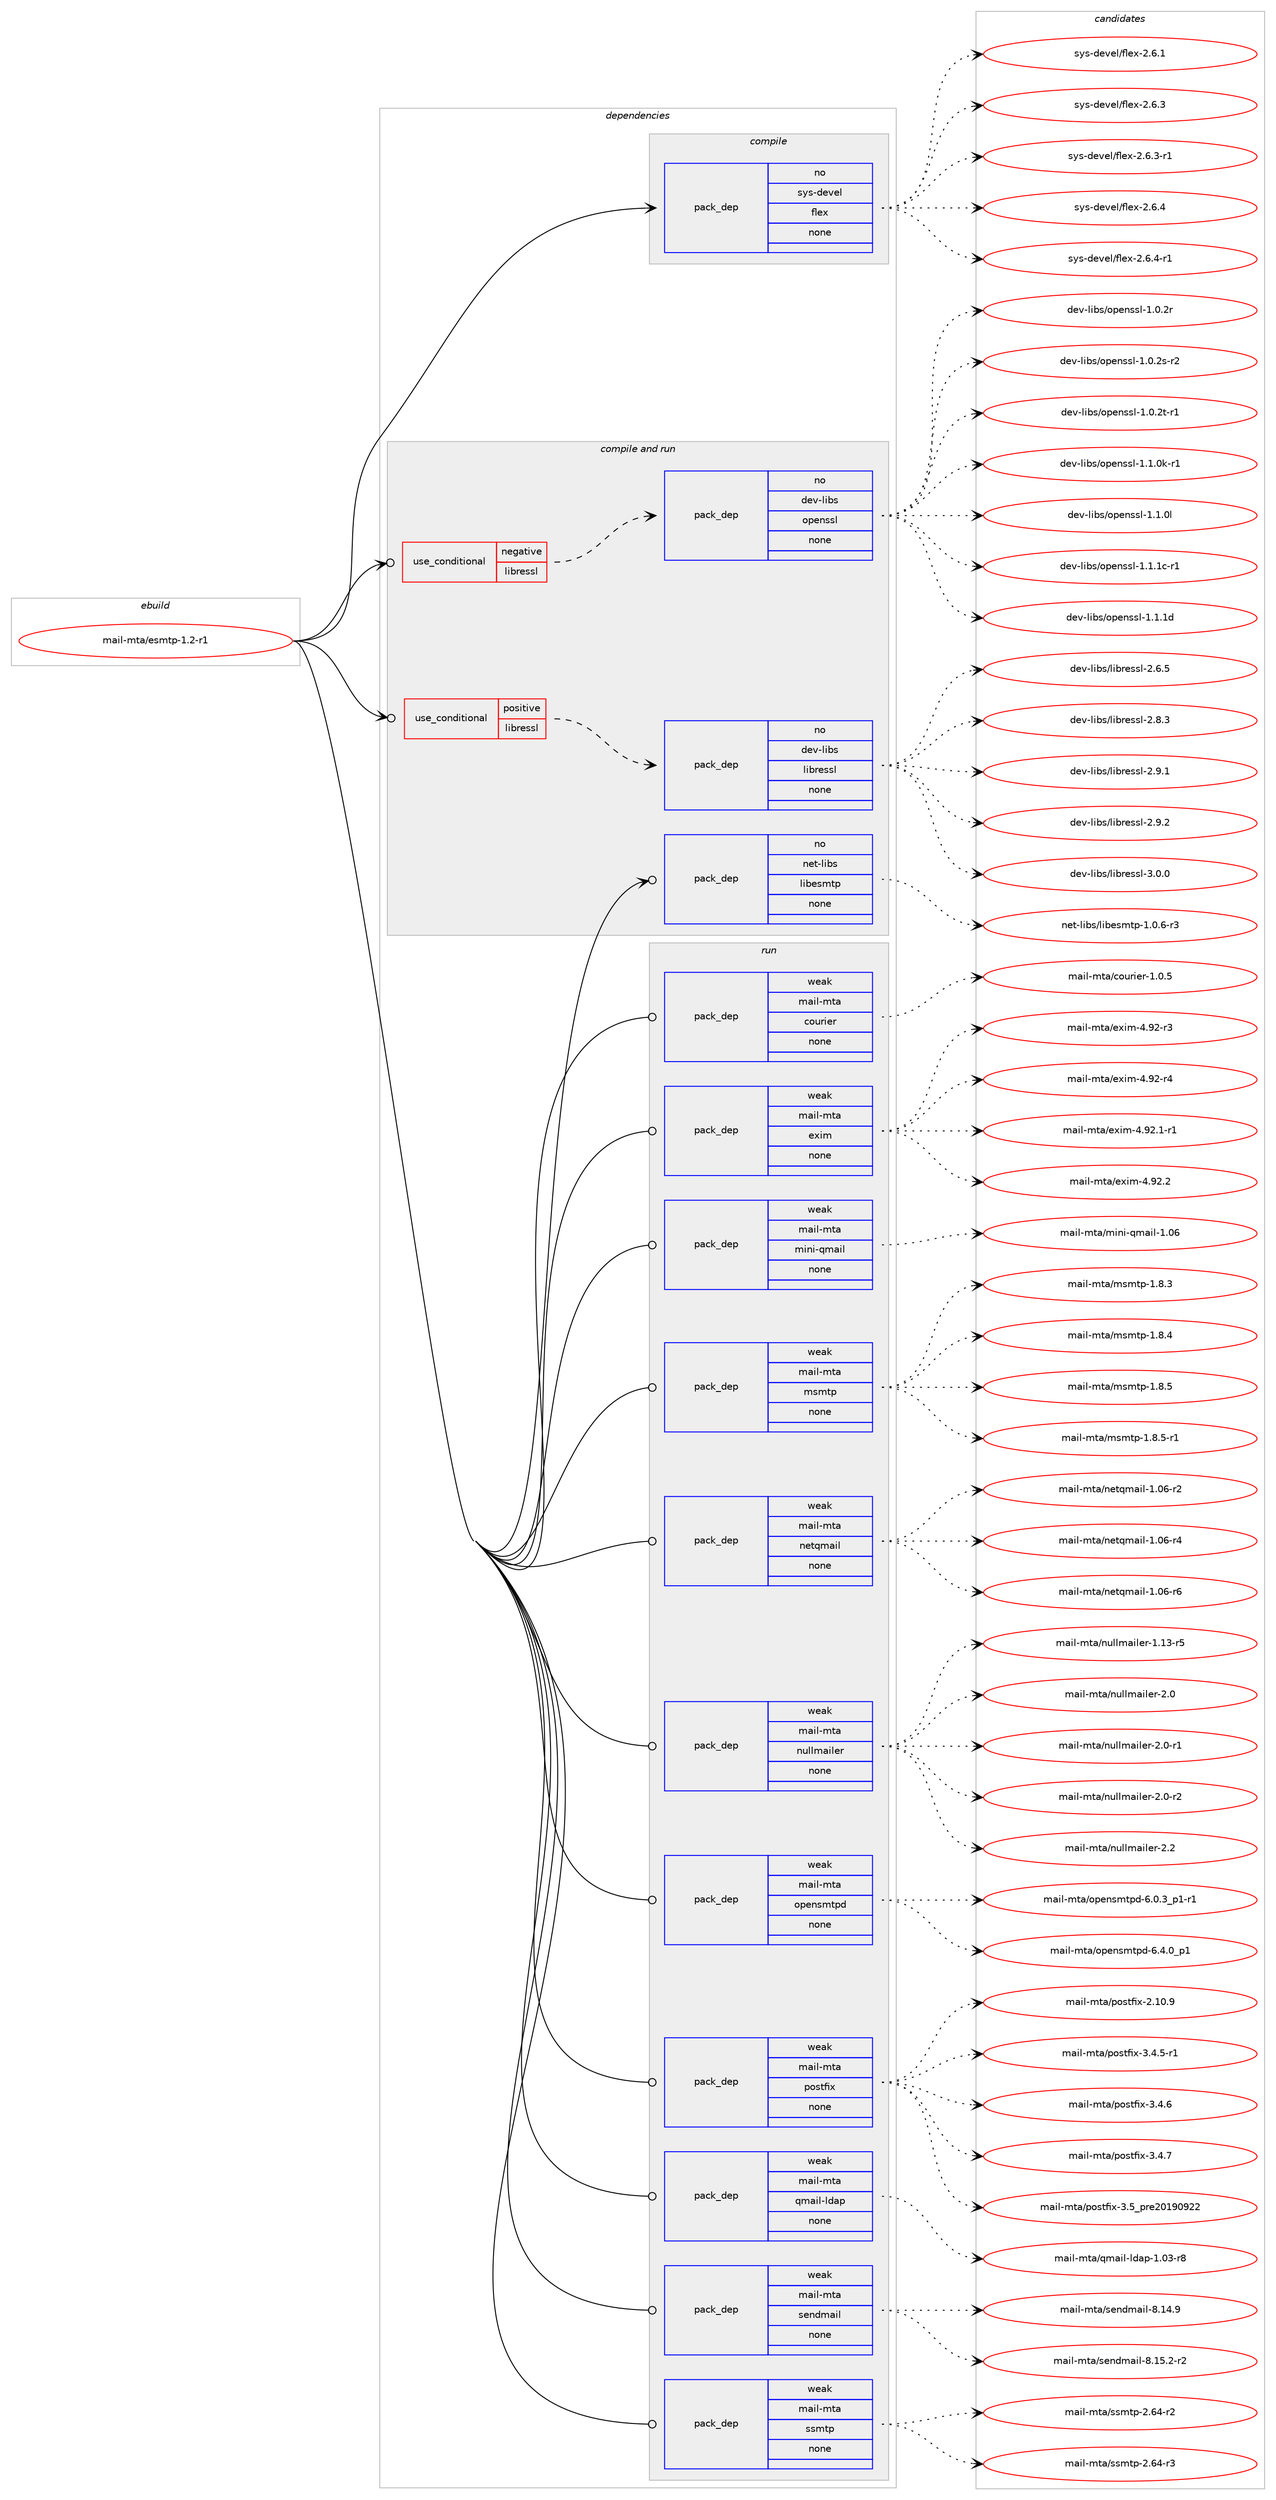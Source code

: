 digraph prolog {

# *************
# Graph options
# *************

newrank=true;
concentrate=true;
compound=true;
graph [rankdir=LR,fontname=Helvetica,fontsize=10,ranksep=1.5];#, ranksep=2.5, nodesep=0.2];
edge  [arrowhead=vee];
node  [fontname=Helvetica,fontsize=10];

# **********
# The ebuild
# **********

subgraph cluster_leftcol {
color=gray;
rank=same;
label=<<i>ebuild</i>>;
id [label="mail-mta/esmtp-1.2-r1", color=red, width=4, href="../mail-mta/esmtp-1.2-r1.svg"];
}

# ****************
# The dependencies
# ****************

subgraph cluster_midcol {
color=gray;
label=<<i>dependencies</i>>;
subgraph cluster_compile {
fillcolor="#eeeeee";
style=filled;
label=<<i>compile</i>>;
subgraph pack222 {
dependency231 [label=<<TABLE BORDER="0" CELLBORDER="1" CELLSPACING="0" CELLPADDING="4" WIDTH="220"><TR><TD ROWSPAN="6" CELLPADDING="30">pack_dep</TD></TR><TR><TD WIDTH="110">no</TD></TR><TR><TD>sys-devel</TD></TR><TR><TD>flex</TD></TR><TR><TD>none</TD></TR><TR><TD></TD></TR></TABLE>>, shape=none, color=blue];
}
id:e -> dependency231:w [weight=20,style="solid",arrowhead="vee"];
}
subgraph cluster_compileandrun {
fillcolor="#eeeeee";
style=filled;
label=<<i>compile and run</i>>;
subgraph cond9 {
dependency232 [label=<<TABLE BORDER="0" CELLBORDER="1" CELLSPACING="0" CELLPADDING="4"><TR><TD ROWSPAN="3" CELLPADDING="10">use_conditional</TD></TR><TR><TD>negative</TD></TR><TR><TD>libressl</TD></TR></TABLE>>, shape=none, color=red];
subgraph pack223 {
dependency233 [label=<<TABLE BORDER="0" CELLBORDER="1" CELLSPACING="0" CELLPADDING="4" WIDTH="220"><TR><TD ROWSPAN="6" CELLPADDING="30">pack_dep</TD></TR><TR><TD WIDTH="110">no</TD></TR><TR><TD>dev-libs</TD></TR><TR><TD>openssl</TD></TR><TR><TD>none</TD></TR><TR><TD></TD></TR></TABLE>>, shape=none, color=blue];
}
dependency232:e -> dependency233:w [weight=20,style="dashed",arrowhead="vee"];
}
id:e -> dependency232:w [weight=20,style="solid",arrowhead="odotvee"];
subgraph cond10 {
dependency234 [label=<<TABLE BORDER="0" CELLBORDER="1" CELLSPACING="0" CELLPADDING="4"><TR><TD ROWSPAN="3" CELLPADDING="10">use_conditional</TD></TR><TR><TD>positive</TD></TR><TR><TD>libressl</TD></TR></TABLE>>, shape=none, color=red];
subgraph pack224 {
dependency235 [label=<<TABLE BORDER="0" CELLBORDER="1" CELLSPACING="0" CELLPADDING="4" WIDTH="220"><TR><TD ROWSPAN="6" CELLPADDING="30">pack_dep</TD></TR><TR><TD WIDTH="110">no</TD></TR><TR><TD>dev-libs</TD></TR><TR><TD>libressl</TD></TR><TR><TD>none</TD></TR><TR><TD></TD></TR></TABLE>>, shape=none, color=blue];
}
dependency234:e -> dependency235:w [weight=20,style="dashed",arrowhead="vee"];
}
id:e -> dependency234:w [weight=20,style="solid",arrowhead="odotvee"];
subgraph pack225 {
dependency236 [label=<<TABLE BORDER="0" CELLBORDER="1" CELLSPACING="0" CELLPADDING="4" WIDTH="220"><TR><TD ROWSPAN="6" CELLPADDING="30">pack_dep</TD></TR><TR><TD WIDTH="110">no</TD></TR><TR><TD>net-libs</TD></TR><TR><TD>libesmtp</TD></TR><TR><TD>none</TD></TR><TR><TD></TD></TR></TABLE>>, shape=none, color=blue];
}
id:e -> dependency236:w [weight=20,style="solid",arrowhead="odotvee"];
}
subgraph cluster_run {
fillcolor="#eeeeee";
style=filled;
label=<<i>run</i>>;
subgraph pack226 {
dependency237 [label=<<TABLE BORDER="0" CELLBORDER="1" CELLSPACING="0" CELLPADDING="4" WIDTH="220"><TR><TD ROWSPAN="6" CELLPADDING="30">pack_dep</TD></TR><TR><TD WIDTH="110">weak</TD></TR><TR><TD>mail-mta</TD></TR><TR><TD>courier</TD></TR><TR><TD>none</TD></TR><TR><TD></TD></TR></TABLE>>, shape=none, color=blue];
}
id:e -> dependency237:w [weight=20,style="solid",arrowhead="odot"];
subgraph pack227 {
dependency238 [label=<<TABLE BORDER="0" CELLBORDER="1" CELLSPACING="0" CELLPADDING="4" WIDTH="220"><TR><TD ROWSPAN="6" CELLPADDING="30">pack_dep</TD></TR><TR><TD WIDTH="110">weak</TD></TR><TR><TD>mail-mta</TD></TR><TR><TD>exim</TD></TR><TR><TD>none</TD></TR><TR><TD></TD></TR></TABLE>>, shape=none, color=blue];
}
id:e -> dependency238:w [weight=20,style="solid",arrowhead="odot"];
subgraph pack228 {
dependency239 [label=<<TABLE BORDER="0" CELLBORDER="1" CELLSPACING="0" CELLPADDING="4" WIDTH="220"><TR><TD ROWSPAN="6" CELLPADDING="30">pack_dep</TD></TR><TR><TD WIDTH="110">weak</TD></TR><TR><TD>mail-mta</TD></TR><TR><TD>mini-qmail</TD></TR><TR><TD>none</TD></TR><TR><TD></TD></TR></TABLE>>, shape=none, color=blue];
}
id:e -> dependency239:w [weight=20,style="solid",arrowhead="odot"];
subgraph pack229 {
dependency240 [label=<<TABLE BORDER="0" CELLBORDER="1" CELLSPACING="0" CELLPADDING="4" WIDTH="220"><TR><TD ROWSPAN="6" CELLPADDING="30">pack_dep</TD></TR><TR><TD WIDTH="110">weak</TD></TR><TR><TD>mail-mta</TD></TR><TR><TD>msmtp</TD></TR><TR><TD>none</TD></TR><TR><TD></TD></TR></TABLE>>, shape=none, color=blue];
}
id:e -> dependency240:w [weight=20,style="solid",arrowhead="odot"];
subgraph pack230 {
dependency241 [label=<<TABLE BORDER="0" CELLBORDER="1" CELLSPACING="0" CELLPADDING="4" WIDTH="220"><TR><TD ROWSPAN="6" CELLPADDING="30">pack_dep</TD></TR><TR><TD WIDTH="110">weak</TD></TR><TR><TD>mail-mta</TD></TR><TR><TD>netqmail</TD></TR><TR><TD>none</TD></TR><TR><TD></TD></TR></TABLE>>, shape=none, color=blue];
}
id:e -> dependency241:w [weight=20,style="solid",arrowhead="odot"];
subgraph pack231 {
dependency242 [label=<<TABLE BORDER="0" CELLBORDER="1" CELLSPACING="0" CELLPADDING="4" WIDTH="220"><TR><TD ROWSPAN="6" CELLPADDING="30">pack_dep</TD></TR><TR><TD WIDTH="110">weak</TD></TR><TR><TD>mail-mta</TD></TR><TR><TD>nullmailer</TD></TR><TR><TD>none</TD></TR><TR><TD></TD></TR></TABLE>>, shape=none, color=blue];
}
id:e -> dependency242:w [weight=20,style="solid",arrowhead="odot"];
subgraph pack232 {
dependency243 [label=<<TABLE BORDER="0" CELLBORDER="1" CELLSPACING="0" CELLPADDING="4" WIDTH="220"><TR><TD ROWSPAN="6" CELLPADDING="30">pack_dep</TD></TR><TR><TD WIDTH="110">weak</TD></TR><TR><TD>mail-mta</TD></TR><TR><TD>opensmtpd</TD></TR><TR><TD>none</TD></TR><TR><TD></TD></TR></TABLE>>, shape=none, color=blue];
}
id:e -> dependency243:w [weight=20,style="solid",arrowhead="odot"];
subgraph pack233 {
dependency244 [label=<<TABLE BORDER="0" CELLBORDER="1" CELLSPACING="0" CELLPADDING="4" WIDTH="220"><TR><TD ROWSPAN="6" CELLPADDING="30">pack_dep</TD></TR><TR><TD WIDTH="110">weak</TD></TR><TR><TD>mail-mta</TD></TR><TR><TD>postfix</TD></TR><TR><TD>none</TD></TR><TR><TD></TD></TR></TABLE>>, shape=none, color=blue];
}
id:e -> dependency244:w [weight=20,style="solid",arrowhead="odot"];
subgraph pack234 {
dependency245 [label=<<TABLE BORDER="0" CELLBORDER="1" CELLSPACING="0" CELLPADDING="4" WIDTH="220"><TR><TD ROWSPAN="6" CELLPADDING="30">pack_dep</TD></TR><TR><TD WIDTH="110">weak</TD></TR><TR><TD>mail-mta</TD></TR><TR><TD>qmail-ldap</TD></TR><TR><TD>none</TD></TR><TR><TD></TD></TR></TABLE>>, shape=none, color=blue];
}
id:e -> dependency245:w [weight=20,style="solid",arrowhead="odot"];
subgraph pack235 {
dependency246 [label=<<TABLE BORDER="0" CELLBORDER="1" CELLSPACING="0" CELLPADDING="4" WIDTH="220"><TR><TD ROWSPAN="6" CELLPADDING="30">pack_dep</TD></TR><TR><TD WIDTH="110">weak</TD></TR><TR><TD>mail-mta</TD></TR><TR><TD>sendmail</TD></TR><TR><TD>none</TD></TR><TR><TD></TD></TR></TABLE>>, shape=none, color=blue];
}
id:e -> dependency246:w [weight=20,style="solid",arrowhead="odot"];
subgraph pack236 {
dependency247 [label=<<TABLE BORDER="0" CELLBORDER="1" CELLSPACING="0" CELLPADDING="4" WIDTH="220"><TR><TD ROWSPAN="6" CELLPADDING="30">pack_dep</TD></TR><TR><TD WIDTH="110">weak</TD></TR><TR><TD>mail-mta</TD></TR><TR><TD>ssmtp</TD></TR><TR><TD>none</TD></TR><TR><TD></TD></TR></TABLE>>, shape=none, color=blue];
}
id:e -> dependency247:w [weight=20,style="solid",arrowhead="odot"];
}
}

# **************
# The candidates
# **************

subgraph cluster_choices {
rank=same;
color=gray;
label=<<i>candidates</i>>;

subgraph choice222 {
color=black;
nodesep=1;
choice1151211154510010111810110847102108101120455046544649 [label="sys-devel/flex-2.6.1", color=red, width=4,href="../sys-devel/flex-2.6.1.svg"];
choice1151211154510010111810110847102108101120455046544651 [label="sys-devel/flex-2.6.3", color=red, width=4,href="../sys-devel/flex-2.6.3.svg"];
choice11512111545100101118101108471021081011204550465446514511449 [label="sys-devel/flex-2.6.3-r1", color=red, width=4,href="../sys-devel/flex-2.6.3-r1.svg"];
choice1151211154510010111810110847102108101120455046544652 [label="sys-devel/flex-2.6.4", color=red, width=4,href="../sys-devel/flex-2.6.4.svg"];
choice11512111545100101118101108471021081011204550465446524511449 [label="sys-devel/flex-2.6.4-r1", color=red, width=4,href="../sys-devel/flex-2.6.4-r1.svg"];
dependency231:e -> choice1151211154510010111810110847102108101120455046544649:w [style=dotted,weight="100"];
dependency231:e -> choice1151211154510010111810110847102108101120455046544651:w [style=dotted,weight="100"];
dependency231:e -> choice11512111545100101118101108471021081011204550465446514511449:w [style=dotted,weight="100"];
dependency231:e -> choice1151211154510010111810110847102108101120455046544652:w [style=dotted,weight="100"];
dependency231:e -> choice11512111545100101118101108471021081011204550465446524511449:w [style=dotted,weight="100"];
}
subgraph choice223 {
color=black;
nodesep=1;
choice100101118451081059811547111112101110115115108454946484650114 [label="dev-libs/openssl-1.0.2r", color=red, width=4,href="../dev-libs/openssl-1.0.2r.svg"];
choice1001011184510810598115471111121011101151151084549464846501154511450 [label="dev-libs/openssl-1.0.2s-r2", color=red, width=4,href="../dev-libs/openssl-1.0.2s-r2.svg"];
choice1001011184510810598115471111121011101151151084549464846501164511449 [label="dev-libs/openssl-1.0.2t-r1", color=red, width=4,href="../dev-libs/openssl-1.0.2t-r1.svg"];
choice1001011184510810598115471111121011101151151084549464946481074511449 [label="dev-libs/openssl-1.1.0k-r1", color=red, width=4,href="../dev-libs/openssl-1.1.0k-r1.svg"];
choice100101118451081059811547111112101110115115108454946494648108 [label="dev-libs/openssl-1.1.0l", color=red, width=4,href="../dev-libs/openssl-1.1.0l.svg"];
choice100101118451081059811547111112101110115115108454946494649994511449 [label="dev-libs/openssl-1.1.1c-r1", color=red, width=4,href="../dev-libs/openssl-1.1.1c-r1.svg"];
choice100101118451081059811547111112101110115115108454946494649100 [label="dev-libs/openssl-1.1.1d", color=red, width=4,href="../dev-libs/openssl-1.1.1d.svg"];
dependency233:e -> choice100101118451081059811547111112101110115115108454946484650114:w [style=dotted,weight="100"];
dependency233:e -> choice1001011184510810598115471111121011101151151084549464846501154511450:w [style=dotted,weight="100"];
dependency233:e -> choice1001011184510810598115471111121011101151151084549464846501164511449:w [style=dotted,weight="100"];
dependency233:e -> choice1001011184510810598115471111121011101151151084549464946481074511449:w [style=dotted,weight="100"];
dependency233:e -> choice100101118451081059811547111112101110115115108454946494648108:w [style=dotted,weight="100"];
dependency233:e -> choice100101118451081059811547111112101110115115108454946494649994511449:w [style=dotted,weight="100"];
dependency233:e -> choice100101118451081059811547111112101110115115108454946494649100:w [style=dotted,weight="100"];
}
subgraph choice224 {
color=black;
nodesep=1;
choice10010111845108105981154710810598114101115115108455046544653 [label="dev-libs/libressl-2.6.5", color=red, width=4,href="../dev-libs/libressl-2.6.5.svg"];
choice10010111845108105981154710810598114101115115108455046564651 [label="dev-libs/libressl-2.8.3", color=red, width=4,href="../dev-libs/libressl-2.8.3.svg"];
choice10010111845108105981154710810598114101115115108455046574649 [label="dev-libs/libressl-2.9.1", color=red, width=4,href="../dev-libs/libressl-2.9.1.svg"];
choice10010111845108105981154710810598114101115115108455046574650 [label="dev-libs/libressl-2.9.2", color=red, width=4,href="../dev-libs/libressl-2.9.2.svg"];
choice10010111845108105981154710810598114101115115108455146484648 [label="dev-libs/libressl-3.0.0", color=red, width=4,href="../dev-libs/libressl-3.0.0.svg"];
dependency235:e -> choice10010111845108105981154710810598114101115115108455046544653:w [style=dotted,weight="100"];
dependency235:e -> choice10010111845108105981154710810598114101115115108455046564651:w [style=dotted,weight="100"];
dependency235:e -> choice10010111845108105981154710810598114101115115108455046574649:w [style=dotted,weight="100"];
dependency235:e -> choice10010111845108105981154710810598114101115115108455046574650:w [style=dotted,weight="100"];
dependency235:e -> choice10010111845108105981154710810598114101115115108455146484648:w [style=dotted,weight="100"];
}
subgraph choice225 {
color=black;
nodesep=1;
choice110101116451081059811547108105981011151091161124549464846544511451 [label="net-libs/libesmtp-1.0.6-r3", color=red, width=4,href="../net-libs/libesmtp-1.0.6-r3.svg"];
dependency236:e -> choice110101116451081059811547108105981011151091161124549464846544511451:w [style=dotted,weight="100"];
}
subgraph choice226 {
color=black;
nodesep=1;
choice1099710510845109116974799111117114105101114454946484653 [label="mail-mta/courier-1.0.5", color=red, width=4,href="../mail-mta/courier-1.0.5.svg"];
dependency237:e -> choice1099710510845109116974799111117114105101114454946484653:w [style=dotted,weight="100"];
}
subgraph choice227 {
color=black;
nodesep=1;
choice1099710510845109116974710112010510945524657504511451 [label="mail-mta/exim-4.92-r3", color=red, width=4,href="../mail-mta/exim-4.92-r3.svg"];
choice1099710510845109116974710112010510945524657504511452 [label="mail-mta/exim-4.92-r4", color=red, width=4,href="../mail-mta/exim-4.92-r4.svg"];
choice10997105108451091169747101120105109455246575046494511449 [label="mail-mta/exim-4.92.1-r1", color=red, width=4,href="../mail-mta/exim-4.92.1-r1.svg"];
choice1099710510845109116974710112010510945524657504650 [label="mail-mta/exim-4.92.2", color=red, width=4,href="../mail-mta/exim-4.92.2.svg"];
dependency238:e -> choice1099710510845109116974710112010510945524657504511451:w [style=dotted,weight="100"];
dependency238:e -> choice1099710510845109116974710112010510945524657504511452:w [style=dotted,weight="100"];
dependency238:e -> choice10997105108451091169747101120105109455246575046494511449:w [style=dotted,weight="100"];
dependency238:e -> choice1099710510845109116974710112010510945524657504650:w [style=dotted,weight="100"];
}
subgraph choice228 {
color=black;
nodesep=1;
choice1099710510845109116974710910511010545113109971051084549464854 [label="mail-mta/mini-qmail-1.06", color=red, width=4,href="../mail-mta/mini-qmail-1.06.svg"];
dependency239:e -> choice1099710510845109116974710910511010545113109971051084549464854:w [style=dotted,weight="100"];
}
subgraph choice229 {
color=black;
nodesep=1;
choice10997105108451091169747109115109116112454946564651 [label="mail-mta/msmtp-1.8.3", color=red, width=4,href="../mail-mta/msmtp-1.8.3.svg"];
choice10997105108451091169747109115109116112454946564652 [label="mail-mta/msmtp-1.8.4", color=red, width=4,href="../mail-mta/msmtp-1.8.4.svg"];
choice10997105108451091169747109115109116112454946564653 [label="mail-mta/msmtp-1.8.5", color=red, width=4,href="../mail-mta/msmtp-1.8.5.svg"];
choice109971051084510911697471091151091161124549465646534511449 [label="mail-mta/msmtp-1.8.5-r1", color=red, width=4,href="../mail-mta/msmtp-1.8.5-r1.svg"];
dependency240:e -> choice10997105108451091169747109115109116112454946564651:w [style=dotted,weight="100"];
dependency240:e -> choice10997105108451091169747109115109116112454946564652:w [style=dotted,weight="100"];
dependency240:e -> choice10997105108451091169747109115109116112454946564653:w [style=dotted,weight="100"];
dependency240:e -> choice109971051084510911697471091151091161124549465646534511449:w [style=dotted,weight="100"];
}
subgraph choice230 {
color=black;
nodesep=1;
choice109971051084510911697471101011161131099710510845494648544511450 [label="mail-mta/netqmail-1.06-r2", color=red, width=4,href="../mail-mta/netqmail-1.06-r2.svg"];
choice109971051084510911697471101011161131099710510845494648544511452 [label="mail-mta/netqmail-1.06-r4", color=red, width=4,href="../mail-mta/netqmail-1.06-r4.svg"];
choice109971051084510911697471101011161131099710510845494648544511454 [label="mail-mta/netqmail-1.06-r6", color=red, width=4,href="../mail-mta/netqmail-1.06-r6.svg"];
dependency241:e -> choice109971051084510911697471101011161131099710510845494648544511450:w [style=dotted,weight="100"];
dependency241:e -> choice109971051084510911697471101011161131099710510845494648544511452:w [style=dotted,weight="100"];
dependency241:e -> choice109971051084510911697471101011161131099710510845494648544511454:w [style=dotted,weight="100"];
}
subgraph choice231 {
color=black;
nodesep=1;
choice109971051084510911697471101171081081099710510810111445494649514511453 [label="mail-mta/nullmailer-1.13-r5", color=red, width=4,href="../mail-mta/nullmailer-1.13-r5.svg"];
choice109971051084510911697471101171081081099710510810111445504648 [label="mail-mta/nullmailer-2.0", color=red, width=4,href="../mail-mta/nullmailer-2.0.svg"];
choice1099710510845109116974711011710810810997105108101114455046484511449 [label="mail-mta/nullmailer-2.0-r1", color=red, width=4,href="../mail-mta/nullmailer-2.0-r1.svg"];
choice1099710510845109116974711011710810810997105108101114455046484511450 [label="mail-mta/nullmailer-2.0-r2", color=red, width=4,href="../mail-mta/nullmailer-2.0-r2.svg"];
choice109971051084510911697471101171081081099710510810111445504650 [label="mail-mta/nullmailer-2.2", color=red, width=4,href="../mail-mta/nullmailer-2.2.svg"];
dependency242:e -> choice109971051084510911697471101171081081099710510810111445494649514511453:w [style=dotted,weight="100"];
dependency242:e -> choice109971051084510911697471101171081081099710510810111445504648:w [style=dotted,weight="100"];
dependency242:e -> choice1099710510845109116974711011710810810997105108101114455046484511449:w [style=dotted,weight="100"];
dependency242:e -> choice1099710510845109116974711011710810810997105108101114455046484511450:w [style=dotted,weight="100"];
dependency242:e -> choice109971051084510911697471101171081081099710510810111445504650:w [style=dotted,weight="100"];
}
subgraph choice232 {
color=black;
nodesep=1;
choice1099710510845109116974711111210111011510911611210045544648465195112494511449 [label="mail-mta/opensmtpd-6.0.3_p1-r1", color=red, width=4,href="../mail-mta/opensmtpd-6.0.3_p1-r1.svg"];
choice109971051084510911697471111121011101151091161121004554465246489511249 [label="mail-mta/opensmtpd-6.4.0_p1", color=red, width=4,href="../mail-mta/opensmtpd-6.4.0_p1.svg"];
dependency243:e -> choice1099710510845109116974711111210111011510911611210045544648465195112494511449:w [style=dotted,weight="100"];
dependency243:e -> choice109971051084510911697471111121011101151091161121004554465246489511249:w [style=dotted,weight="100"];
}
subgraph choice233 {
color=black;
nodesep=1;
choice1099710510845109116974711211111511610210512045504649484657 [label="mail-mta/postfix-2.10.9", color=red, width=4,href="../mail-mta/postfix-2.10.9.svg"];
choice109971051084510911697471121111151161021051204551465246534511449 [label="mail-mta/postfix-3.4.5-r1", color=red, width=4,href="../mail-mta/postfix-3.4.5-r1.svg"];
choice10997105108451091169747112111115116102105120455146524654 [label="mail-mta/postfix-3.4.6", color=red, width=4,href="../mail-mta/postfix-3.4.6.svg"];
choice10997105108451091169747112111115116102105120455146524655 [label="mail-mta/postfix-3.4.7", color=red, width=4,href="../mail-mta/postfix-3.4.7.svg"];
choice1099710510845109116974711211111511610210512045514653951121141015048495748575050 [label="mail-mta/postfix-3.5_pre20190922", color=red, width=4,href="../mail-mta/postfix-3.5_pre20190922.svg"];
dependency244:e -> choice1099710510845109116974711211111511610210512045504649484657:w [style=dotted,weight="100"];
dependency244:e -> choice109971051084510911697471121111151161021051204551465246534511449:w [style=dotted,weight="100"];
dependency244:e -> choice10997105108451091169747112111115116102105120455146524654:w [style=dotted,weight="100"];
dependency244:e -> choice10997105108451091169747112111115116102105120455146524655:w [style=dotted,weight="100"];
dependency244:e -> choice1099710510845109116974711211111511610210512045514653951121141015048495748575050:w [style=dotted,weight="100"];
}
subgraph choice234 {
color=black;
nodesep=1;
choice1099710510845109116974711310997105108451081009711245494648514511456 [label="mail-mta/qmail-ldap-1.03-r8", color=red, width=4,href="../mail-mta/qmail-ldap-1.03-r8.svg"];
dependency245:e -> choice1099710510845109116974711310997105108451081009711245494648514511456:w [style=dotted,weight="100"];
}
subgraph choice235 {
color=black;
nodesep=1;
choice109971051084510911697471151011101001099710510845564649524657 [label="mail-mta/sendmail-8.14.9", color=red, width=4,href="../mail-mta/sendmail-8.14.9.svg"];
choice1099710510845109116974711510111010010997105108455646495346504511450 [label="mail-mta/sendmail-8.15.2-r2", color=red, width=4,href="../mail-mta/sendmail-8.15.2-r2.svg"];
dependency246:e -> choice109971051084510911697471151011101001099710510845564649524657:w [style=dotted,weight="100"];
dependency246:e -> choice1099710510845109116974711510111010010997105108455646495346504511450:w [style=dotted,weight="100"];
}
subgraph choice236 {
color=black;
nodesep=1;
choice1099710510845109116974711511510911611245504654524511450 [label="mail-mta/ssmtp-2.64-r2", color=red, width=4,href="../mail-mta/ssmtp-2.64-r2.svg"];
choice1099710510845109116974711511510911611245504654524511451 [label="mail-mta/ssmtp-2.64-r3", color=red, width=4,href="../mail-mta/ssmtp-2.64-r3.svg"];
dependency247:e -> choice1099710510845109116974711511510911611245504654524511450:w [style=dotted,weight="100"];
dependency247:e -> choice1099710510845109116974711511510911611245504654524511451:w [style=dotted,weight="100"];
}
}

}
